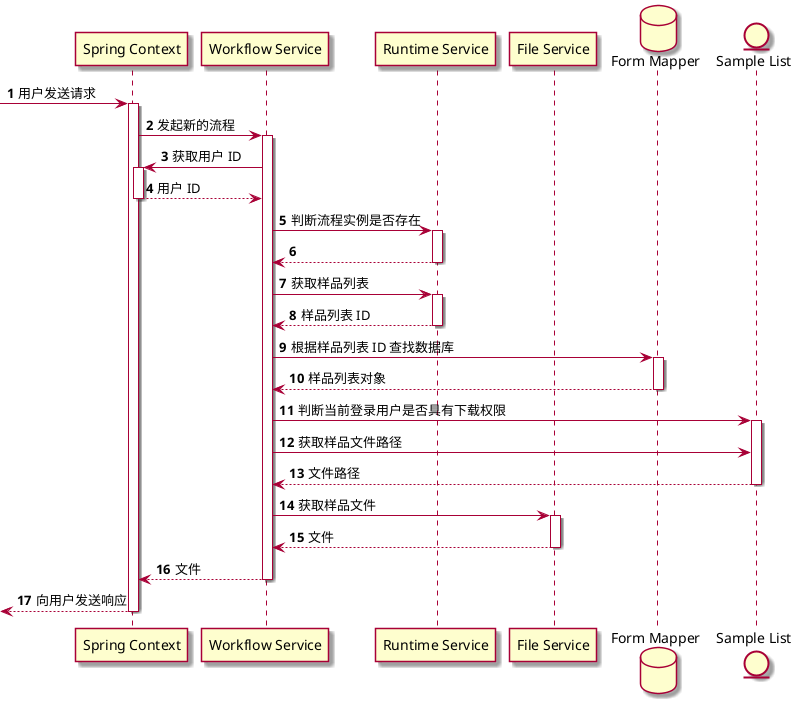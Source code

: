 @startuml
'https://plantuml.com/sequence-diagram

skin rose

autonumber

participant "Spring Context" as a
participant "Workflow Service" as b
participant "Runtime Service" as c
participant "File Service" as f
database "Form Mapper" as d
entity "Sample List" as e

-> a: 用户发送请求
activate a
a -> b: 发起新的流程
activate b
b -> a: 获取用户 ID
activate a
return 用户 ID
b -> c: 判断流程实例是否存在
activate c
return
b -> c: 获取样品列表
activate c
return 样品列表 ID
b -> d: 根据样品列表 ID 查找数据库
activate d
return 样品列表对象
b -> e: 判断当前登录用户是否具有下载权限
activate e
b -> e: 获取样品文件路径
return 文件路径
b -> f: 获取样品文件
activate f
return 文件
return 文件
return 向用户发送响应

@enduml
